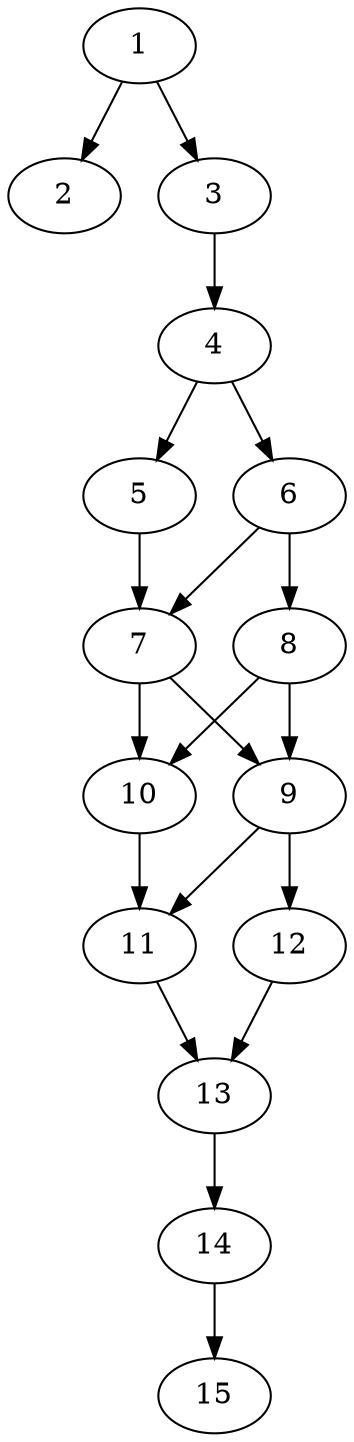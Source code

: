 // DAG automatically generated by daggen at Thu Oct  3 13:59:26 2019
// ./daggen --dot -n 15 --ccr 0.5 --fat 0.3 --regular 0.9 --density 0.7 --mindata 5242880 --maxdata 52428800 
digraph G {
  1 [size="92841984", alpha="0.06", expect_size="46420992"] 
  1 -> 2 [size ="46420992"]
  1 -> 3 [size ="46420992"]
  2 [size="40855552", alpha="0.04", expect_size="20427776"] 
  3 [size="18806784", alpha="0.16", expect_size="9403392"] 
  3 -> 4 [size ="9403392"]
  4 [size="70027264", alpha="0.10", expect_size="35013632"] 
  4 -> 5 [size ="35013632"]
  4 -> 6 [size ="35013632"]
  5 [size="93288448", alpha="0.05", expect_size="46644224"] 
  5 -> 7 [size ="46644224"]
  6 [size="79495168", alpha="0.08", expect_size="39747584"] 
  6 -> 7 [size ="39747584"]
  6 -> 8 [size ="39747584"]
  7 [size="60235776", alpha="0.01", expect_size="30117888"] 
  7 -> 9 [size ="30117888"]
  7 -> 10 [size ="30117888"]
  8 [size="80926720", alpha="0.07", expect_size="40463360"] 
  8 -> 9 [size ="40463360"]
  8 -> 10 [size ="40463360"]
  9 [size="64745472", alpha="0.04", expect_size="32372736"] 
  9 -> 11 [size ="32372736"]
  9 -> 12 [size ="32372736"]
  10 [size="24150016", alpha="0.07", expect_size="12075008"] 
  10 -> 11 [size ="12075008"]
  11 [size="103174144", alpha="0.04", expect_size="51587072"] 
  11 -> 13 [size ="51587072"]
  12 [size="35315712", alpha="0.14", expect_size="17657856"] 
  12 -> 13 [size ="17657856"]
  13 [size="53948416", alpha="0.07", expect_size="26974208"] 
  13 -> 14 [size ="26974208"]
  14 [size="33425408", alpha="0.15", expect_size="16712704"] 
  14 -> 15 [size ="16712704"]
  15 [size="80730112", alpha="0.08", expect_size="40365056"] 
}
